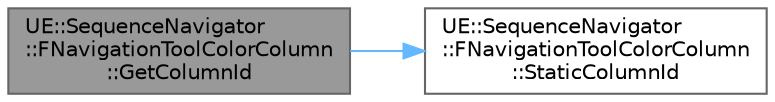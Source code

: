 digraph "UE::SequenceNavigator::FNavigationToolColorColumn::GetColumnId"
{
 // INTERACTIVE_SVG=YES
 // LATEX_PDF_SIZE
  bgcolor="transparent";
  edge [fontname=Helvetica,fontsize=10,labelfontname=Helvetica,labelfontsize=10];
  node [fontname=Helvetica,fontsize=10,shape=box,height=0.2,width=0.4];
  rankdir="LR";
  Node1 [id="Node000001",label="UE::SequenceNavigator\l::FNavigationToolColorColumn\l::GetColumnId",height=0.2,width=0.4,color="gray40", fillcolor="grey60", style="filled", fontcolor="black",tooltip=" "];
  Node1 -> Node2 [id="edge1_Node000001_Node000002",color="steelblue1",style="solid",tooltip=" "];
  Node2 [id="Node000002",label="UE::SequenceNavigator\l::FNavigationToolColorColumn\l::StaticColumnId",height=0.2,width=0.4,color="grey40", fillcolor="white", style="filled",URL="$d5/dac/classUE_1_1SequenceNavigator_1_1FNavigationToolColorColumn.html#ad578f8c9df8c757acd7889c83f410bac",tooltip=" "];
}
